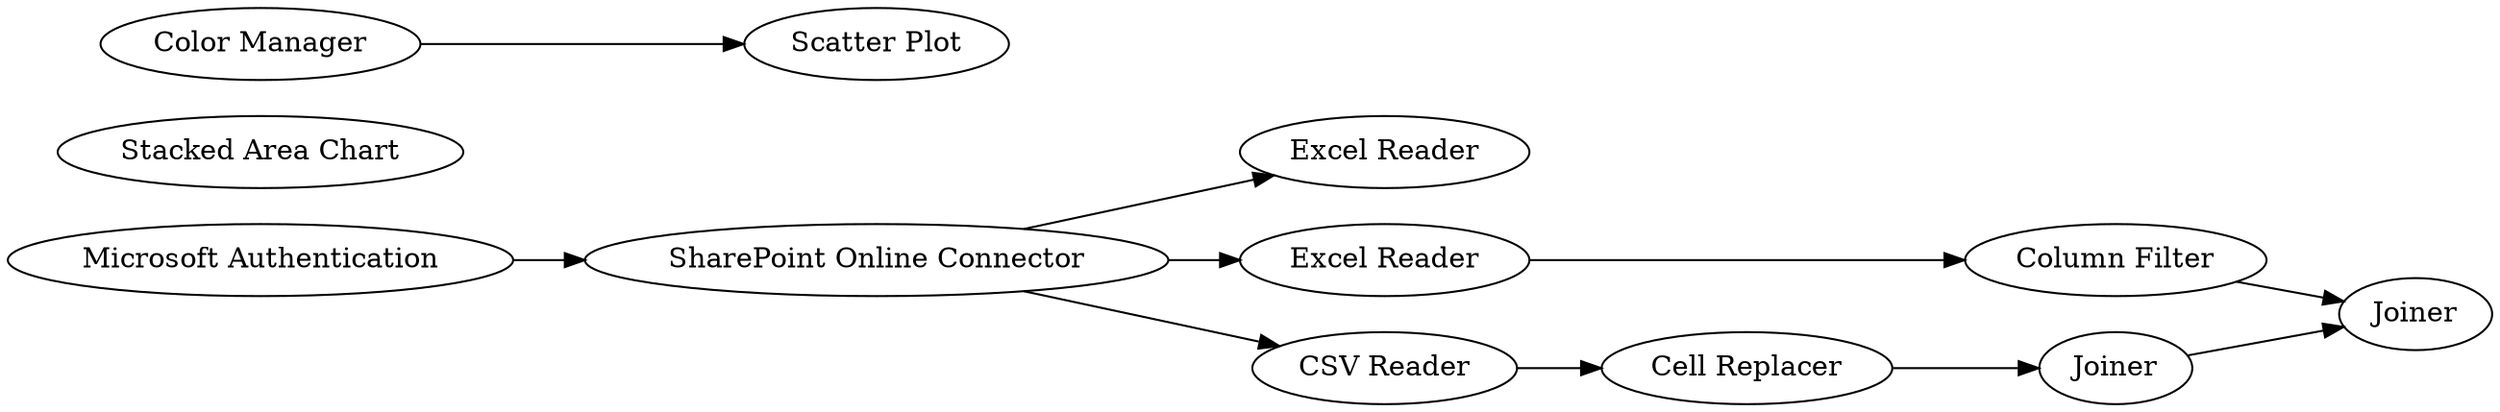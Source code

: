 digraph {
	1 [label="Microsoft Authentication"]
	2 [label="SharePoint Online Connector"]
	3 [label="Excel Reader"]
	4 [label="Excel Reader"]
	5 [label="CSV Reader"]
	6 [label="Column Filter"]
	7 [label="Cell Replacer"]
	8 [label=Joiner]
	9 [label=Joiner]
	10 [label="Stacked Area Chart"]
	11 [label="Color Manager"]
	12 [label="Scatter Plot"]
	1 -> 2
	2 -> 3
	2 -> 4
	2 -> 5
	4 -> 6
	5 -> 7
	6 -> 9
	7 -> 8
	8 -> 9
	11 -> 12
	rankdir=LR
}
